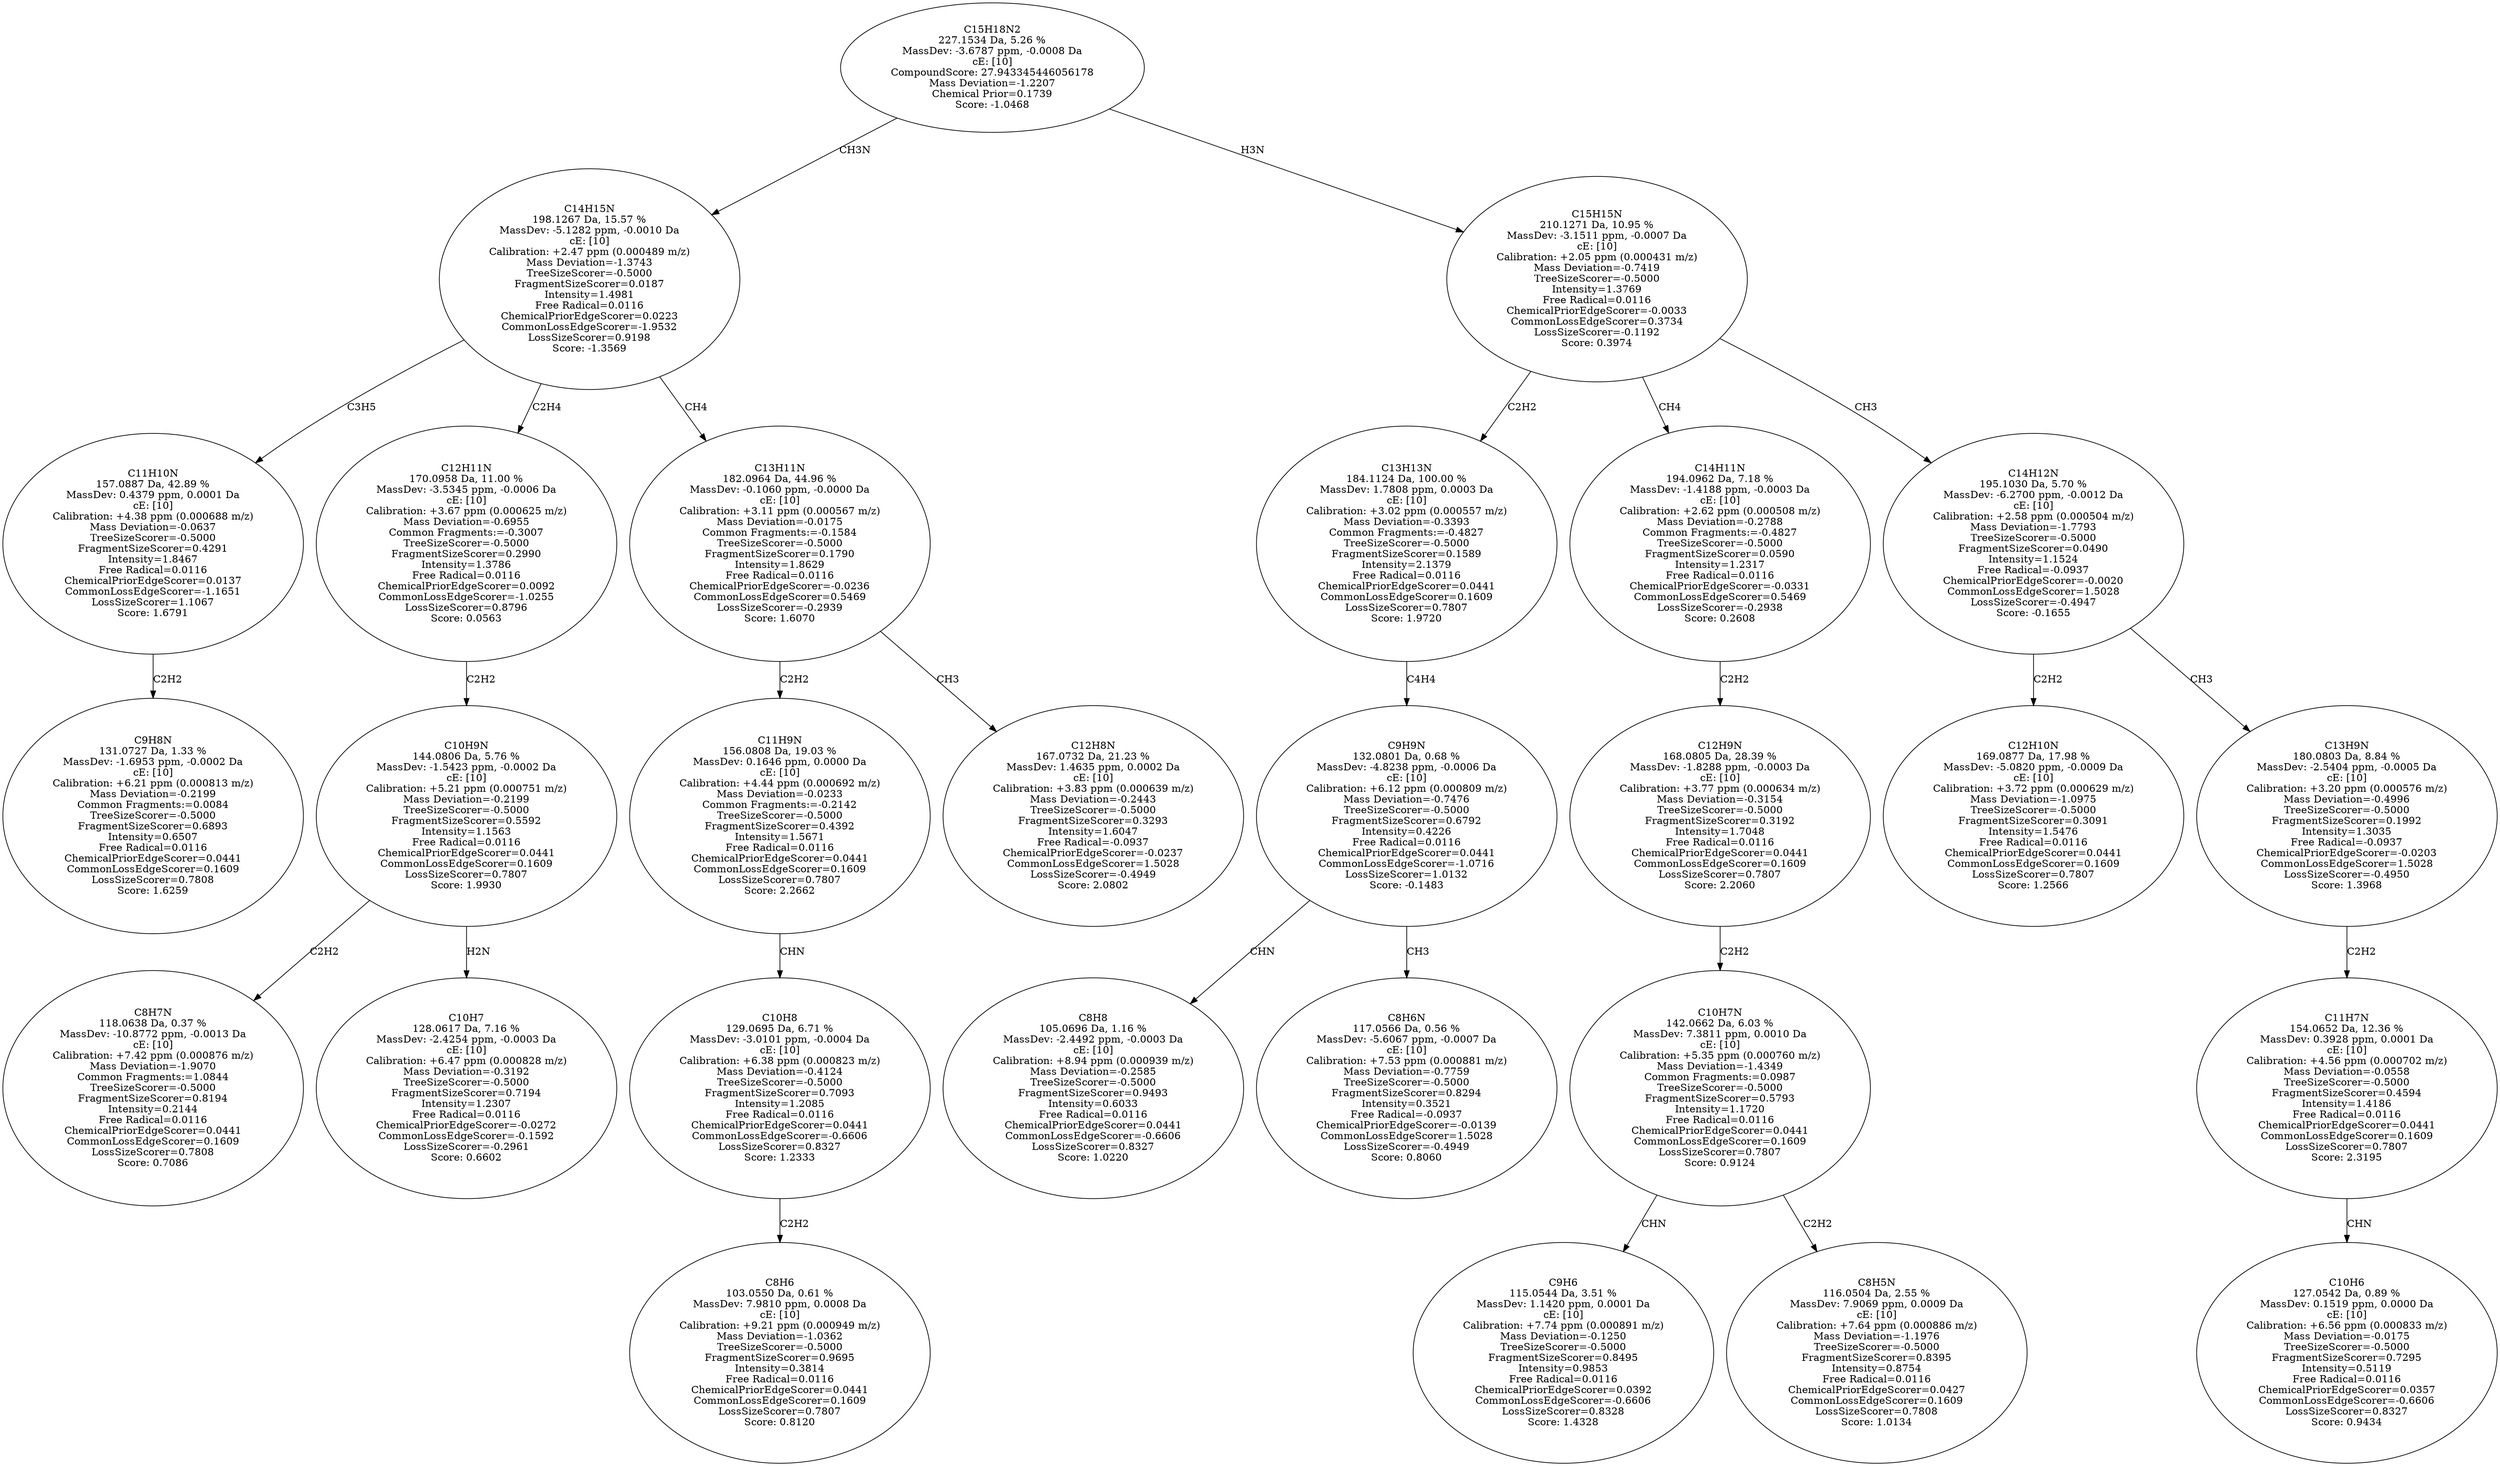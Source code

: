 strict digraph {
v1 [label="C9H8N\n131.0727 Da, 1.33 %\nMassDev: -1.6953 ppm, -0.0002 Da\ncE: [10]\nCalibration: +6.21 ppm (0.000813 m/z)\nMass Deviation=-0.2199\nCommon Fragments:=0.0084\nTreeSizeScorer=-0.5000\nFragmentSizeScorer=0.6893\nIntensity=0.6507\nFree Radical=0.0116\nChemicalPriorEdgeScorer=0.0441\nCommonLossEdgeScorer=0.1609\nLossSizeScorer=0.7808\nScore: 1.6259"];
v2 [label="C11H10N\n157.0887 Da, 42.89 %\nMassDev: 0.4379 ppm, 0.0001 Da\ncE: [10]\nCalibration: +4.38 ppm (0.000688 m/z)\nMass Deviation=-0.0637\nTreeSizeScorer=-0.5000\nFragmentSizeScorer=0.4291\nIntensity=1.8467\nFree Radical=0.0116\nChemicalPriorEdgeScorer=0.0137\nCommonLossEdgeScorer=-1.1651\nLossSizeScorer=1.1067\nScore: 1.6791"];
v3 [label="C8H7N\n118.0638 Da, 0.37 %\nMassDev: -10.8772 ppm, -0.0013 Da\ncE: [10]\nCalibration: +7.42 ppm (0.000876 m/z)\nMass Deviation=-1.9070\nCommon Fragments:=1.0844\nTreeSizeScorer=-0.5000\nFragmentSizeScorer=0.8194\nIntensity=0.2144\nFree Radical=0.0116\nChemicalPriorEdgeScorer=0.0441\nCommonLossEdgeScorer=0.1609\nLossSizeScorer=0.7808\nScore: 0.7086"];
v4 [label="C10H7\n128.0617 Da, 7.16 %\nMassDev: -2.4254 ppm, -0.0003 Da\ncE: [10]\nCalibration: +6.47 ppm (0.000828 m/z)\nMass Deviation=-0.3192\nTreeSizeScorer=-0.5000\nFragmentSizeScorer=0.7194\nIntensity=1.2307\nFree Radical=0.0116\nChemicalPriorEdgeScorer=-0.0272\nCommonLossEdgeScorer=-0.1592\nLossSizeScorer=-0.2961\nScore: 0.6602"];
v5 [label="C10H9N\n144.0806 Da, 5.76 %\nMassDev: -1.5423 ppm, -0.0002 Da\ncE: [10]\nCalibration: +5.21 ppm (0.000751 m/z)\nMass Deviation=-0.2199\nTreeSizeScorer=-0.5000\nFragmentSizeScorer=0.5592\nIntensity=1.1563\nFree Radical=0.0116\nChemicalPriorEdgeScorer=0.0441\nCommonLossEdgeScorer=0.1609\nLossSizeScorer=0.7807\nScore: 1.9930"];
v6 [label="C12H11N\n170.0958 Da, 11.00 %\nMassDev: -3.5345 ppm, -0.0006 Da\ncE: [10]\nCalibration: +3.67 ppm (0.000625 m/z)\nMass Deviation=-0.6955\nCommon Fragments:=-0.3007\nTreeSizeScorer=-0.5000\nFragmentSizeScorer=0.2990\nIntensity=1.3786\nFree Radical=0.0116\nChemicalPriorEdgeScorer=0.0092\nCommonLossEdgeScorer=-1.0255\nLossSizeScorer=0.8796\nScore: 0.0563"];
v7 [label="C8H6\n103.0550 Da, 0.61 %\nMassDev: 7.9810 ppm, 0.0008 Da\ncE: [10]\nCalibration: +9.21 ppm (0.000949 m/z)\nMass Deviation=-1.0362\nTreeSizeScorer=-0.5000\nFragmentSizeScorer=0.9695\nIntensity=0.3814\nFree Radical=0.0116\nChemicalPriorEdgeScorer=0.0441\nCommonLossEdgeScorer=0.1609\nLossSizeScorer=0.7807\nScore: 0.8120"];
v8 [label="C10H8\n129.0695 Da, 6.71 %\nMassDev: -3.0101 ppm, -0.0004 Da\ncE: [10]\nCalibration: +6.38 ppm (0.000823 m/z)\nMass Deviation=-0.4124\nTreeSizeScorer=-0.5000\nFragmentSizeScorer=0.7093\nIntensity=1.2085\nFree Radical=0.0116\nChemicalPriorEdgeScorer=0.0441\nCommonLossEdgeScorer=-0.6606\nLossSizeScorer=0.8327\nScore: 1.2333"];
v9 [label="C11H9N\n156.0808 Da, 19.03 %\nMassDev: 0.1646 ppm, 0.0000 Da\ncE: [10]\nCalibration: +4.44 ppm (0.000692 m/z)\nMass Deviation=-0.0233\nCommon Fragments:=-0.2142\nTreeSizeScorer=-0.5000\nFragmentSizeScorer=0.4392\nIntensity=1.5671\nFree Radical=0.0116\nChemicalPriorEdgeScorer=0.0441\nCommonLossEdgeScorer=0.1609\nLossSizeScorer=0.7807\nScore: 2.2662"];
v10 [label="C12H8N\n167.0732 Da, 21.23 %\nMassDev: 1.4635 ppm, 0.0002 Da\ncE: [10]\nCalibration: +3.83 ppm (0.000639 m/z)\nMass Deviation=-0.2443\nTreeSizeScorer=-0.5000\nFragmentSizeScorer=0.3293\nIntensity=1.6047\nFree Radical=-0.0937\nChemicalPriorEdgeScorer=-0.0237\nCommonLossEdgeScorer=1.5028\nLossSizeScorer=-0.4949\nScore: 2.0802"];
v11 [label="C13H11N\n182.0964 Da, 44.96 %\nMassDev: -0.1060 ppm, -0.0000 Da\ncE: [10]\nCalibration: +3.11 ppm (0.000567 m/z)\nMass Deviation=-0.0175\nCommon Fragments:=-0.1584\nTreeSizeScorer=-0.5000\nFragmentSizeScorer=0.1790\nIntensity=1.8629\nFree Radical=0.0116\nChemicalPriorEdgeScorer=-0.0236\nCommonLossEdgeScorer=0.5469\nLossSizeScorer=-0.2939\nScore: 1.6070"];
v12 [label="C14H15N\n198.1267 Da, 15.57 %\nMassDev: -5.1282 ppm, -0.0010 Da\ncE: [10]\nCalibration: +2.47 ppm (0.000489 m/z)\nMass Deviation=-1.3743\nTreeSizeScorer=-0.5000\nFragmentSizeScorer=0.0187\nIntensity=1.4981\nFree Radical=0.0116\nChemicalPriorEdgeScorer=0.0223\nCommonLossEdgeScorer=-1.9532\nLossSizeScorer=0.9198\nScore: -1.3569"];
v13 [label="C8H8\n105.0696 Da, 1.16 %\nMassDev: -2.4492 ppm, -0.0003 Da\ncE: [10]\nCalibration: +8.94 ppm (0.000939 m/z)\nMass Deviation=-0.2585\nTreeSizeScorer=-0.5000\nFragmentSizeScorer=0.9493\nIntensity=0.6033\nFree Radical=0.0116\nChemicalPriorEdgeScorer=0.0441\nCommonLossEdgeScorer=-0.6606\nLossSizeScorer=0.8327\nScore: 1.0220"];
v14 [label="C8H6N\n117.0566 Da, 0.56 %\nMassDev: -5.6067 ppm, -0.0007 Da\ncE: [10]\nCalibration: +7.53 ppm (0.000881 m/z)\nMass Deviation=-0.7759\nTreeSizeScorer=-0.5000\nFragmentSizeScorer=0.8294\nIntensity=0.3521\nFree Radical=-0.0937\nChemicalPriorEdgeScorer=-0.0139\nCommonLossEdgeScorer=1.5028\nLossSizeScorer=-0.4949\nScore: 0.8060"];
v15 [label="C9H9N\n132.0801 Da, 0.68 %\nMassDev: -4.8238 ppm, -0.0006 Da\ncE: [10]\nCalibration: +6.12 ppm (0.000809 m/z)\nMass Deviation=-0.7476\nTreeSizeScorer=-0.5000\nFragmentSizeScorer=0.6792\nIntensity=0.4226\nFree Radical=0.0116\nChemicalPriorEdgeScorer=0.0441\nCommonLossEdgeScorer=-1.0716\nLossSizeScorer=1.0132\nScore: -0.1483"];
v16 [label="C13H13N\n184.1124 Da, 100.00 %\nMassDev: 1.7808 ppm, 0.0003 Da\ncE: [10]\nCalibration: +3.02 ppm (0.000557 m/z)\nMass Deviation=-0.3393\nCommon Fragments:=-0.4827\nTreeSizeScorer=-0.5000\nFragmentSizeScorer=0.1589\nIntensity=2.1379\nFree Radical=0.0116\nChemicalPriorEdgeScorer=0.0441\nCommonLossEdgeScorer=0.1609\nLossSizeScorer=0.7807\nScore: 1.9720"];
v17 [label="C9H6\n115.0544 Da, 3.51 %\nMassDev: 1.1420 ppm, 0.0001 Da\ncE: [10]\nCalibration: +7.74 ppm (0.000891 m/z)\nMass Deviation=-0.1250\nTreeSizeScorer=-0.5000\nFragmentSizeScorer=0.8495\nIntensity=0.9853\nFree Radical=0.0116\nChemicalPriorEdgeScorer=0.0392\nCommonLossEdgeScorer=-0.6606\nLossSizeScorer=0.8328\nScore: 1.4328"];
v18 [label="C8H5N\n116.0504 Da, 2.55 %\nMassDev: 7.9069 ppm, 0.0009 Da\ncE: [10]\nCalibration: +7.64 ppm (0.000886 m/z)\nMass Deviation=-1.1976\nTreeSizeScorer=-0.5000\nFragmentSizeScorer=0.8395\nIntensity=0.8754\nFree Radical=0.0116\nChemicalPriorEdgeScorer=0.0427\nCommonLossEdgeScorer=0.1609\nLossSizeScorer=0.7808\nScore: 1.0134"];
v19 [label="C10H7N\n142.0662 Da, 6.03 %\nMassDev: 7.3811 ppm, 0.0010 Da\ncE: [10]\nCalibration: +5.35 ppm (0.000760 m/z)\nMass Deviation=-1.4349\nCommon Fragments:=0.0987\nTreeSizeScorer=-0.5000\nFragmentSizeScorer=0.5793\nIntensity=1.1720\nFree Radical=0.0116\nChemicalPriorEdgeScorer=0.0441\nCommonLossEdgeScorer=0.1609\nLossSizeScorer=0.7807\nScore: 0.9124"];
v20 [label="C12H9N\n168.0805 Da, 28.39 %\nMassDev: -1.8288 ppm, -0.0003 Da\ncE: [10]\nCalibration: +3.77 ppm (0.000634 m/z)\nMass Deviation=-0.3154\nTreeSizeScorer=-0.5000\nFragmentSizeScorer=0.3192\nIntensity=1.7048\nFree Radical=0.0116\nChemicalPriorEdgeScorer=0.0441\nCommonLossEdgeScorer=0.1609\nLossSizeScorer=0.7807\nScore: 2.2060"];
v21 [label="C14H11N\n194.0962 Da, 7.18 %\nMassDev: -1.4188 ppm, -0.0003 Da\ncE: [10]\nCalibration: +2.62 ppm (0.000508 m/z)\nMass Deviation=-0.2788\nCommon Fragments:=-0.4827\nTreeSizeScorer=-0.5000\nFragmentSizeScorer=0.0590\nIntensity=1.2317\nFree Radical=0.0116\nChemicalPriorEdgeScorer=-0.0331\nCommonLossEdgeScorer=0.5469\nLossSizeScorer=-0.2938\nScore: 0.2608"];
v22 [label="C12H10N\n169.0877 Da, 17.98 %\nMassDev: -5.0820 ppm, -0.0009 Da\ncE: [10]\nCalibration: +3.72 ppm (0.000629 m/z)\nMass Deviation=-1.0975\nTreeSizeScorer=-0.5000\nFragmentSizeScorer=0.3091\nIntensity=1.5476\nFree Radical=0.0116\nChemicalPriorEdgeScorer=0.0441\nCommonLossEdgeScorer=0.1609\nLossSizeScorer=0.7807\nScore: 1.2566"];
v23 [label="C10H6\n127.0542 Da, 0.89 %\nMassDev: 0.1519 ppm, 0.0000 Da\ncE: [10]\nCalibration: +6.56 ppm (0.000833 m/z)\nMass Deviation=-0.0175\nTreeSizeScorer=-0.5000\nFragmentSizeScorer=0.7295\nIntensity=0.5119\nFree Radical=0.0116\nChemicalPriorEdgeScorer=0.0357\nCommonLossEdgeScorer=-0.6606\nLossSizeScorer=0.8327\nScore: 0.9434"];
v24 [label="C11H7N\n154.0652 Da, 12.36 %\nMassDev: 0.3928 ppm, 0.0001 Da\ncE: [10]\nCalibration: +4.56 ppm (0.000702 m/z)\nMass Deviation=-0.0558\nTreeSizeScorer=-0.5000\nFragmentSizeScorer=0.4594\nIntensity=1.4186\nFree Radical=0.0116\nChemicalPriorEdgeScorer=0.0441\nCommonLossEdgeScorer=0.1609\nLossSizeScorer=0.7807\nScore: 2.3195"];
v25 [label="C13H9N\n180.0803 Da, 8.84 %\nMassDev: -2.5404 ppm, -0.0005 Da\ncE: [10]\nCalibration: +3.20 ppm (0.000576 m/z)\nMass Deviation=-0.4996\nTreeSizeScorer=-0.5000\nFragmentSizeScorer=0.1992\nIntensity=1.3035\nFree Radical=-0.0937\nChemicalPriorEdgeScorer=-0.0203\nCommonLossEdgeScorer=1.5028\nLossSizeScorer=-0.4950\nScore: 1.3968"];
v26 [label="C14H12N\n195.1030 Da, 5.70 %\nMassDev: -6.2700 ppm, -0.0012 Da\ncE: [10]\nCalibration: +2.58 ppm (0.000504 m/z)\nMass Deviation=-1.7793\nTreeSizeScorer=-0.5000\nFragmentSizeScorer=0.0490\nIntensity=1.1524\nFree Radical=-0.0937\nChemicalPriorEdgeScorer=-0.0020\nCommonLossEdgeScorer=1.5028\nLossSizeScorer=-0.4947\nScore: -0.1655"];
v27 [label="C15H15N\n210.1271 Da, 10.95 %\nMassDev: -3.1511 ppm, -0.0007 Da\ncE: [10]\nCalibration: +2.05 ppm (0.000431 m/z)\nMass Deviation=-0.7419\nTreeSizeScorer=-0.5000\nIntensity=1.3769\nFree Radical=0.0116\nChemicalPriorEdgeScorer=-0.0033\nCommonLossEdgeScorer=0.3734\nLossSizeScorer=-0.1192\nScore: 0.3974"];
v28 [label="C15H18N2\n227.1534 Da, 5.26 %\nMassDev: -3.6787 ppm, -0.0008 Da\ncE: [10]\nCompoundScore: 27.943345446056178\nMass Deviation=-1.2207\nChemical Prior=0.1739\nScore: -1.0468"];
v2 -> v1 [label="C2H2"];
v12 -> v2 [label="C3H5"];
v5 -> v3 [label="C2H2"];
v5 -> v4 [label="H2N"];
v6 -> v5 [label="C2H2"];
v12 -> v6 [label="C2H4"];
v8 -> v7 [label="C2H2"];
v9 -> v8 [label="CHN"];
v11 -> v9 [label="C2H2"];
v11 -> v10 [label="CH3"];
v12 -> v11 [label="CH4"];
v28 -> v12 [label="CH3N"];
v15 -> v13 [label="CHN"];
v15 -> v14 [label="CH3"];
v16 -> v15 [label="C4H4"];
v27 -> v16 [label="C2H2"];
v19 -> v17 [label="CHN"];
v19 -> v18 [label="C2H2"];
v20 -> v19 [label="C2H2"];
v21 -> v20 [label="C2H2"];
v27 -> v21 [label="CH4"];
v26 -> v22 [label="C2H2"];
v24 -> v23 [label="CHN"];
v25 -> v24 [label="C2H2"];
v26 -> v25 [label="CH3"];
v27 -> v26 [label="CH3"];
v28 -> v27 [label="H3N"];
}